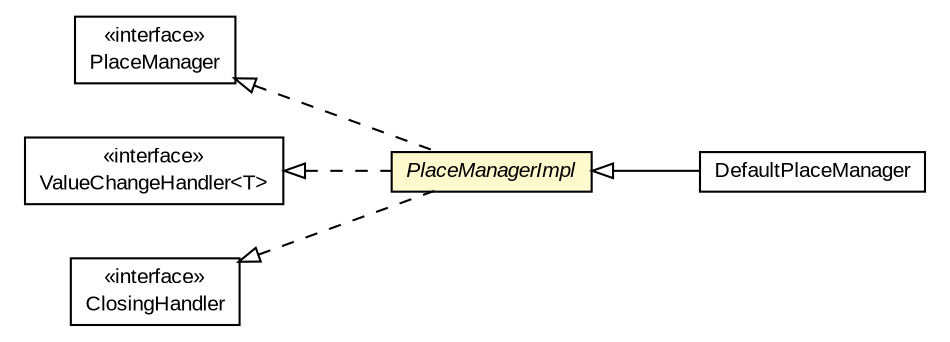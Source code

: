 #!/usr/local/bin/dot
#
# Class diagram 
# Generated by UMLGraph version R5_6-24-gf6e263 (http://www.umlgraph.org/)
#

digraph G {
	edge [fontname="arial",fontsize=10,labelfontname="arial",labelfontsize=10];
	node [fontname="arial",fontsize=10,shape=plaintext];
	nodesep=0.25;
	ranksep=0.5;
	rankdir=LR;
	// com.gwtplatform.mvp.client.proxy.PlaceManagerImpl
	c384974 [label=<<table title="com.gwtplatform.mvp.client.proxy.PlaceManagerImpl" border="0" cellborder="1" cellspacing="0" cellpadding="2" port="p" bgcolor="lemonChiffon" href="./PlaceManagerImpl.html">
		<tr><td><table border="0" cellspacing="0" cellpadding="1">
<tr><td align="center" balign="center"><font face="arial italic"> PlaceManagerImpl </font></td></tr>
		</table></td></tr>
		</table>>, URL="./PlaceManagerImpl.html", fontname="arial", fontcolor="black", fontsize=10.0];
	// com.gwtplatform.mvp.client.proxy.PlaceManager
	c384975 [label=<<table title="com.gwtplatform.mvp.client.proxy.PlaceManager" border="0" cellborder="1" cellspacing="0" cellpadding="2" port="p" href="./PlaceManager.html">
		<tr><td><table border="0" cellspacing="0" cellpadding="1">
<tr><td align="center" balign="center"> &#171;interface&#187; </td></tr>
<tr><td align="center" balign="center"> PlaceManager </td></tr>
		</table></td></tr>
		</table>>, URL="./PlaceManager.html", fontname="arial", fontcolor="black", fontsize=10.0];
	// com.gwtplatform.mvp.client.proxy.DefaultPlaceManager
	c384993 [label=<<table title="com.gwtplatform.mvp.client.proxy.DefaultPlaceManager" border="0" cellborder="1" cellspacing="0" cellpadding="2" port="p" href="./DefaultPlaceManager.html">
		<tr><td><table border="0" cellspacing="0" cellpadding="1">
<tr><td align="center" balign="center"> DefaultPlaceManager </td></tr>
		</table></td></tr>
		</table>>, URL="./DefaultPlaceManager.html", fontname="arial", fontcolor="black", fontsize=10.0];
	//com.gwtplatform.mvp.client.proxy.PlaceManagerImpl implements com.gwtplatform.mvp.client.proxy.PlaceManager
	c384975:p -> c384974:p [dir=back,arrowtail=empty,style=dashed];
	//com.gwtplatform.mvp.client.proxy.PlaceManagerImpl implements com.google.gwt.event.logical.shared.ValueChangeHandler<T>
	c385452:p -> c384974:p [dir=back,arrowtail=empty,style=dashed];
	//com.gwtplatform.mvp.client.proxy.PlaceManagerImpl implements com.google.gwt.user.client.Window.ClosingHandler
	c385453:p -> c384974:p [dir=back,arrowtail=empty,style=dashed];
	//com.gwtplatform.mvp.client.proxy.DefaultPlaceManager extends com.gwtplatform.mvp.client.proxy.PlaceManagerImpl
	c384974:p -> c384993:p [dir=back,arrowtail=empty];
	// com.google.gwt.event.logical.shared.ValueChangeHandler<T>
	c385452 [label=<<table title="com.google.gwt.event.logical.shared.ValueChangeHandler" border="0" cellborder="1" cellspacing="0" cellpadding="2" port="p" href="http://google-web-toolkit.googlecode.com/svn/javadoc/latest/com/google/gwt/event/logical/shared/ValueChangeHandler.html">
		<tr><td><table border="0" cellspacing="0" cellpadding="1">
<tr><td align="center" balign="center"> &#171;interface&#187; </td></tr>
<tr><td align="center" balign="center"> ValueChangeHandler&lt;T&gt; </td></tr>
		</table></td></tr>
		</table>>, URL="http://google-web-toolkit.googlecode.com/svn/javadoc/latest/com/google/gwt/event/logical/shared/ValueChangeHandler.html", fontname="arial", fontcolor="black", fontsize=10.0];
	// com.google.gwt.user.client.Window.ClosingHandler
	c385453 [label=<<table title="com.google.gwt.user.client.Window.ClosingHandler" border="0" cellborder="1" cellspacing="0" cellpadding="2" port="p">
		<tr><td><table border="0" cellspacing="0" cellpadding="1">
<tr><td align="center" balign="center"> &#171;interface&#187; </td></tr>
<tr><td align="center" balign="center"> ClosingHandler </td></tr>
		</table></td></tr>
		</table>>, URL="null", fontname="arial", fontcolor="black", fontsize=10.0];
}


